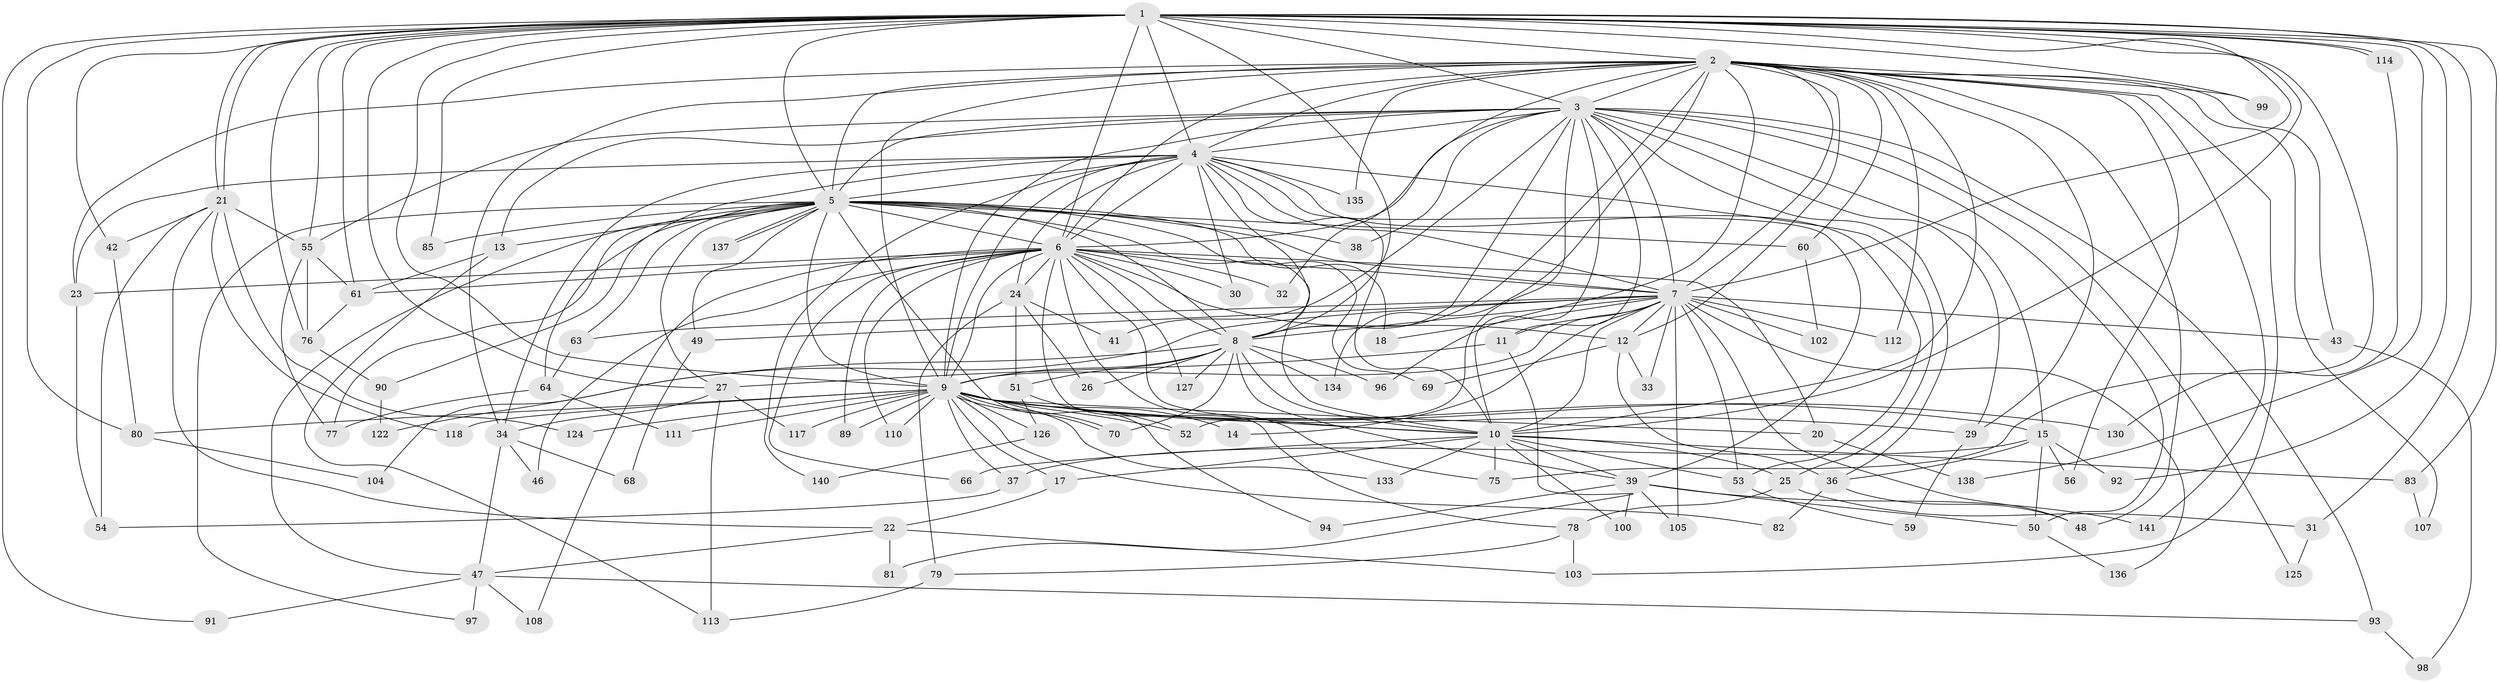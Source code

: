 // Generated by graph-tools (version 1.1) at 2025/51/02/27/25 19:51:52]
// undirected, 106 vertices, 260 edges
graph export_dot {
graph [start="1"]
  node [color=gray90,style=filled];
  1 [super="+40"];
  2 [super="+86"];
  3 [super="+16"];
  4 [super="+73"];
  5 [super="+57"];
  6 [super="+45"];
  7 [super="+19"];
  8 [super="+72"];
  9 [super="+71"];
  10 [super="+121"];
  11;
  12 [super="+44"];
  13 [super="+84"];
  14;
  15;
  17;
  18;
  20;
  21 [super="+142"];
  22 [super="+58"];
  23 [super="+87"];
  24;
  25;
  26;
  27 [super="+28"];
  29 [super="+101"];
  30;
  31;
  32;
  33;
  34 [super="+35"];
  36 [super="+74"];
  37;
  38;
  39 [super="+67"];
  41;
  42;
  43;
  46;
  47;
  48 [super="+109"];
  49;
  50 [super="+116"];
  51;
  52 [super="+65"];
  53 [super="+119"];
  54 [super="+106"];
  55 [super="+88"];
  56;
  59;
  60;
  61 [super="+62"];
  63;
  64;
  66;
  68;
  69;
  70 [super="+123"];
  75 [super="+120"];
  76 [super="+95"];
  77 [super="+115"];
  78;
  79 [super="+132"];
  80 [super="+131"];
  81;
  82;
  83;
  85;
  89;
  90;
  91;
  92;
  93;
  94;
  96;
  97;
  98;
  99;
  100;
  102;
  103 [super="+128"];
  104;
  105;
  107;
  108;
  110 [super="+139"];
  111;
  112;
  113;
  114;
  117;
  118;
  122;
  124 [super="+129"];
  125;
  126;
  127;
  130;
  133;
  134;
  135;
  136;
  137;
  138;
  140;
  141;
  1 -- 2 [weight=2];
  1 -- 3;
  1 -- 4;
  1 -- 5;
  1 -- 6;
  1 -- 7 [weight=2];
  1 -- 8;
  1 -- 9;
  1 -- 10;
  1 -- 21 [weight=2];
  1 -- 21;
  1 -- 31;
  1 -- 42;
  1 -- 55;
  1 -- 61;
  1 -- 80;
  1 -- 85;
  1 -- 91;
  1 -- 92;
  1 -- 99;
  1 -- 114;
  1 -- 114;
  1 -- 138;
  1 -- 83;
  1 -- 76;
  1 -- 75;
  1 -- 27;
  2 -- 3;
  2 -- 4;
  2 -- 5 [weight=3];
  2 -- 6;
  2 -- 7;
  2 -- 8;
  2 -- 9;
  2 -- 10;
  2 -- 23;
  2 -- 29;
  2 -- 32;
  2 -- 34 [weight=2];
  2 -- 43;
  2 -- 48;
  2 -- 56;
  2 -- 60;
  2 -- 96;
  2 -- 99;
  2 -- 103;
  2 -- 107;
  2 -- 112;
  2 -- 134;
  2 -- 135;
  2 -- 141;
  2 -- 12;
  3 -- 4;
  3 -- 5;
  3 -- 6;
  3 -- 7;
  3 -- 8;
  3 -- 9;
  3 -- 10;
  3 -- 11;
  3 -- 13;
  3 -- 15 [weight=2];
  3 -- 36;
  3 -- 38;
  3 -- 41;
  3 -- 52;
  3 -- 125;
  3 -- 93;
  3 -- 29;
  3 -- 50;
  3 -- 55;
  4 -- 5;
  4 -- 6;
  4 -- 7;
  4 -- 8;
  4 -- 9;
  4 -- 10;
  4 -- 23;
  4 -- 24;
  4 -- 25;
  4 -- 30;
  4 -- 39;
  4 -- 53;
  4 -- 64;
  4 -- 135;
  4 -- 140;
  4 -- 34;
  5 -- 6;
  5 -- 7;
  5 -- 8;
  5 -- 9;
  5 -- 10;
  5 -- 13;
  5 -- 18;
  5 -- 27;
  5 -- 38;
  5 -- 47;
  5 -- 49;
  5 -- 60;
  5 -- 63;
  5 -- 69;
  5 -- 85;
  5 -- 90;
  5 -- 94;
  5 -- 97;
  5 -- 137;
  5 -- 137;
  5 -- 77;
  6 -- 7;
  6 -- 8;
  6 -- 9 [weight=2];
  6 -- 10;
  6 -- 12;
  6 -- 20;
  6 -- 24;
  6 -- 30;
  6 -- 32;
  6 -- 46;
  6 -- 66;
  6 -- 75;
  6 -- 89;
  6 -- 108;
  6 -- 110;
  6 -- 127;
  6 -- 78;
  6 -- 23;
  6 -- 61;
  7 -- 8 [weight=2];
  7 -- 9 [weight=2];
  7 -- 10;
  7 -- 11;
  7 -- 12;
  7 -- 14;
  7 -- 18;
  7 -- 33;
  7 -- 43;
  7 -- 48;
  7 -- 49;
  7 -- 63;
  7 -- 102;
  7 -- 104;
  7 -- 105;
  7 -- 112;
  7 -- 136;
  7 -- 53;
  8 -- 9;
  8 -- 10;
  8 -- 26;
  8 -- 39;
  8 -- 51;
  8 -- 96;
  8 -- 122;
  8 -- 127;
  8 -- 134;
  8 -- 70;
  9 -- 10 [weight=2];
  9 -- 14;
  9 -- 15;
  9 -- 17;
  9 -- 20;
  9 -- 29;
  9 -- 37;
  9 -- 52;
  9 -- 70;
  9 -- 70;
  9 -- 82;
  9 -- 89;
  9 -- 110 [weight=2];
  9 -- 118;
  9 -- 124 [weight=2];
  9 -- 126;
  9 -- 130;
  9 -- 133;
  9 -- 117;
  9 -- 111;
  9 -- 80;
  10 -- 17;
  10 -- 25;
  10 -- 53;
  10 -- 66;
  10 -- 75;
  10 -- 83;
  10 -- 100;
  10 -- 133;
  10 -- 39;
  11 -- 27;
  11 -- 81;
  12 -- 33;
  12 -- 36;
  12 -- 69;
  13 -- 113;
  13 -- 61;
  15 -- 37;
  15 -- 50;
  15 -- 56;
  15 -- 92;
  15 -- 36;
  17 -- 22;
  20 -- 138;
  21 -- 22;
  21 -- 42;
  21 -- 54;
  21 -- 55;
  21 -- 118;
  21 -- 124;
  22 -- 81;
  22 -- 103;
  22 -- 47;
  23 -- 54;
  24 -- 26;
  24 -- 41;
  24 -- 51;
  24 -- 79;
  25 -- 31;
  25 -- 78;
  27 -- 34;
  27 -- 117;
  27 -- 113;
  29 -- 59;
  31 -- 125;
  34 -- 68;
  34 -- 46;
  34 -- 47;
  36 -- 82;
  36 -- 48;
  37 -- 54;
  39 -- 50;
  39 -- 94;
  39 -- 100;
  39 -- 141;
  39 -- 105;
  42 -- 80;
  43 -- 98;
  47 -- 91;
  47 -- 93;
  47 -- 97;
  47 -- 108;
  49 -- 68;
  50 -- 136;
  51 -- 126;
  51 -- 52;
  53 -- 59;
  55 -- 61;
  55 -- 76;
  55 -- 77;
  60 -- 102;
  61 -- 76;
  63 -- 64;
  64 -- 77;
  64 -- 111;
  76 -- 90;
  78 -- 79;
  78 -- 103;
  79 -- 113;
  80 -- 104;
  83 -- 107;
  90 -- 122;
  93 -- 98;
  114 -- 130;
  126 -- 140;
}
